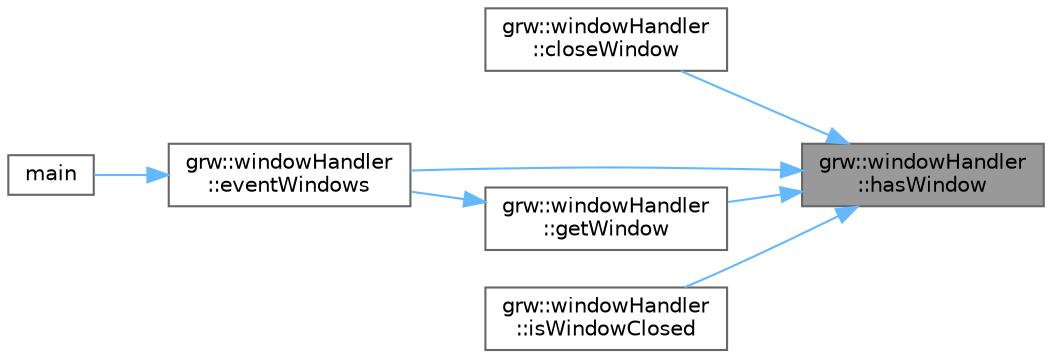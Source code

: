 digraph "grw::windowHandler::hasWindow"
{
 // LATEX_PDF_SIZE
  bgcolor="transparent";
  edge [fontname=Helvetica,fontsize=10,labelfontname=Helvetica,labelfontsize=10];
  node [fontname=Helvetica,fontsize=10,shape=box,height=0.2,width=0.4];
  rankdir="RL";
  Node1 [label="grw::windowHandler\l::hasWindow",height=0.2,width=0.4,color="gray40", fillcolor="grey60", style="filled", fontcolor="black",tooltip=" "];
  Node1 -> Node2 [dir="back",color="steelblue1",style="solid"];
  Node2 [label="grw::windowHandler\l::closeWindow",height=0.2,width=0.4,color="grey40", fillcolor="white", style="filled",URL="$classgrw_1_1windowHandler.html#a7f17fda1889655e42eb682620cf80588",tooltip=" "];
  Node1 -> Node3 [dir="back",color="steelblue1",style="solid"];
  Node3 [label="grw::windowHandler\l::eventWindows",height=0.2,width=0.4,color="grey40", fillcolor="white", style="filled",URL="$classgrw_1_1windowHandler.html#afc90b3e20cc19bcc16276c6b43e9f09e",tooltip="Handle the events of the windows."];
  Node3 -> Node4 [dir="back",color="steelblue1",style="solid"];
  Node4 [label="main",height=0.2,width=0.4,color="grey40", fillcolor="white", style="filled",URL="$main_07graph_08_8cpp.html#a840291bc02cba5474a4cb46a9b9566fe",tooltip=" "];
  Node1 -> Node5 [dir="back",color="steelblue1",style="solid"];
  Node5 [label="grw::windowHandler\l::getWindow",height=0.2,width=0.4,color="grey40", fillcolor="white", style="filled",URL="$classgrw_1_1windowHandler.html#a7a6d7836962f7eb2099ec0cb6a946f6e",tooltip=" "];
  Node5 -> Node3 [dir="back",color="steelblue1",style="solid"];
  Node1 -> Node6 [dir="back",color="steelblue1",style="solid"];
  Node6 [label="grw::windowHandler\l::isWindowClosed",height=0.2,width=0.4,color="grey40", fillcolor="white", style="filled",URL="$classgrw_1_1windowHandler.html#a57d039161a119379a1d89d25913f524f",tooltip=" "];
}
